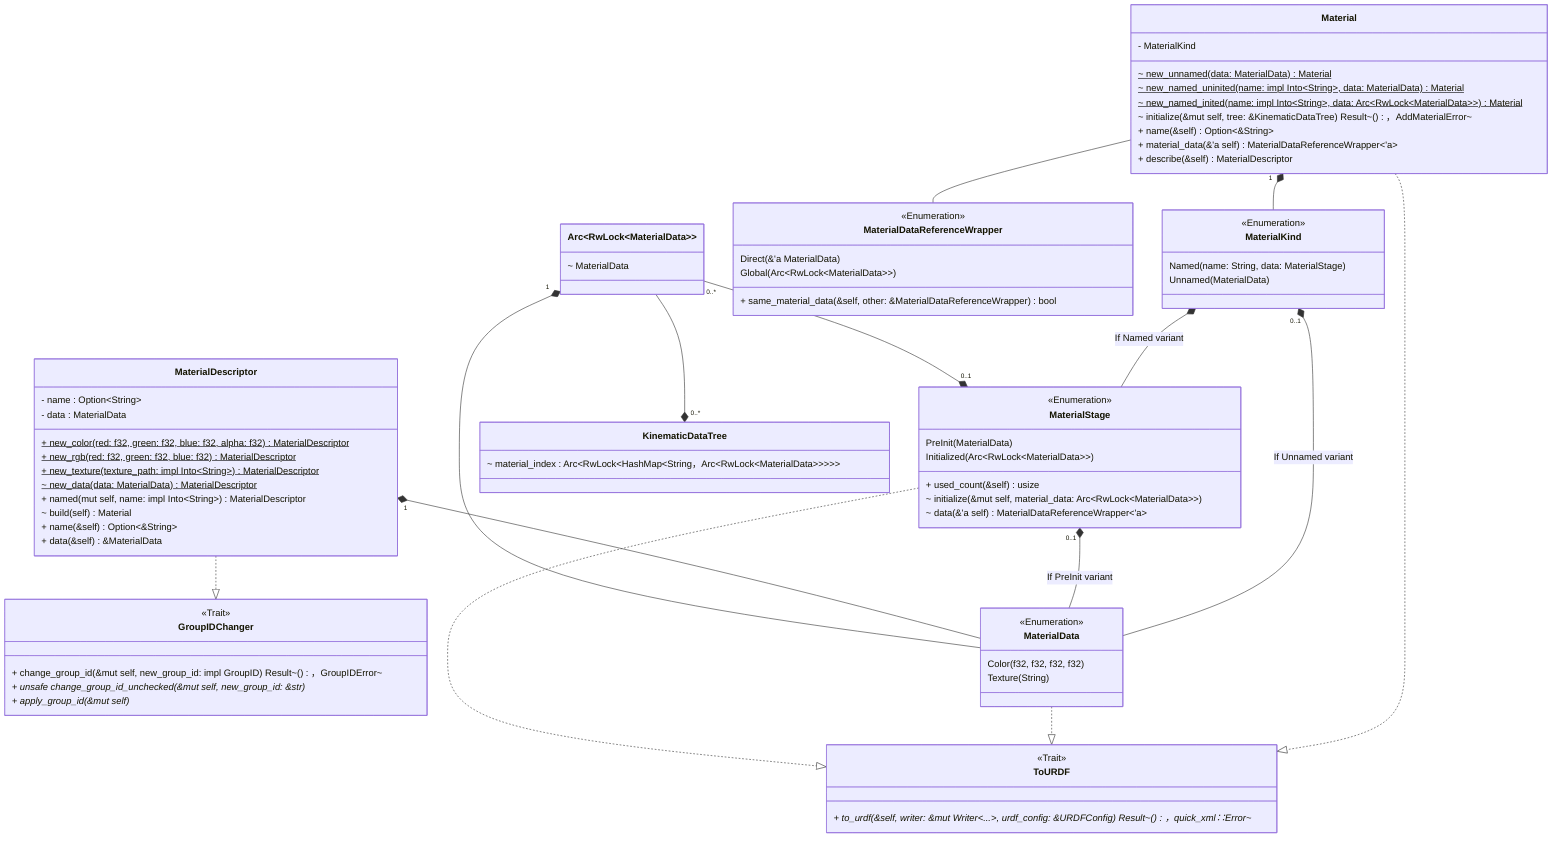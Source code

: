 classDiagram
class ToURDF{
    <<Trait>>
    + to_urdf(&self, writer: &mut Writer~...~, urdf_config: &URDFConfig) Result~()，quick_xml∷Error~*
}
class GroupIDChanger {
    <<Trait>>
    + change_group_id(&mut self, new_group_id: impl GroupID) Result~()，GroupIDError~
    + unsafe change_group_id_unchecked(&mut self, new_group_id: &str)*
    + apply_group_id(&mut self)*
}

class Material{
    - MaterialKind

	~ new_unnamed(data: MaterialData) Material$
	~ new_named_uninited(name: impl Into~String~, data: MaterialData) Material$
	~ new_named_inited(name: impl Into~String~, data: Arc~RwLock~MaterialData~~) Material$

	~ initialize(&mut self, tree: &KinematicDataTree) Result~()，AddMaterialError~
    
    + name(&self) Option~&String~
    + material_data(&'a self) MaterialDataReferenceWrapper~'a~
    + describe(&self) MaterialDescriptor
}

Material ..|> ToURDF
Material "1" *-- MaterialKind
Material -- MaterialDataReferenceWrapper

class MaterialKind {
    <<Enumeration>>
    Named#40;name: String, data: MaterialStage#41;
    Unnamed#40;MaterialData#41;
}

MaterialKind "0..1" *-- MaterialData: If Unnamed variant
MaterialKind "0..1" *-- MaterialStage: If Named variant
	
class MaterialData {
    <<Enumeration>>
    Color#40;f32, f32, f32, f32#41;
    Texture#40;String#41;
}

MaterialData ..|> ToURDF
	
class MaterialStage{
    <<Enumeration>>
    PreInit#40;MaterialData#41;
    Initialized#40;Arc~RwLock~MaterialData~~#41;

    + used_count(&self) usize
    ~ initialize(&mut self, material_data: Arc~RwLock~MaterialData~~)
    ~ data(&'a self) MaterialDataReferenceWrapper~'a~
}

MaterialStage "0..1" *-- MaterialData : If PreInit variant 
MaterialStage ..|> ToURDF

class MaterialDataReferenceWrapper~'a~{
    <<Enumeration>>
    Direct#40;&'a MaterialData#41;
    Global#40;Arc~RwLock~MaterialData~~#41;

    + same_material_data(&self, other: &MaterialDataReferenceWrapper) bool
}

class MaterialDescriptor{
    %% TODO: Maybe FLIP TYPES
    - name : Option~String~
    - data : MaterialData

    + new_color(red: f32, green: f32, blue: f32, alpha: f32) MaterialDescriptor$
    + new_rgb(red: f32, green: f32, blue: f32) MaterialDescriptor$
    + new_texture(texture_path: impl Into~String~) MaterialDescriptor$
    ~ new_data(data: MaterialData) MaterialDescriptor$
    + named(mut self, name: impl Into~String~) MaterialDescriptor
    ~ build(self) Material

    + name(&self) Option~&String~
    + data(&self) &MaterialData
}

MaterialDescriptor "1" *-- MaterialData
MaterialDescriptor ..|> GroupIDChanger
%% MaterialDescriptor -->

class KinematicDataTree {
    ~ material_index : Arc~RwLock~HashMap~String，Arc~RwLock~MaterialData~~~~~
}

class ArcLockMaterialData["Arc&lt;RwLock&lt;MaterialData&gt;&gt;"] {
    ~ MaterialData
}

ArcLockMaterialData --* "0..*" KinematicDataTree
ArcLockMaterialData "1" *-- MaterialData
ArcLockMaterialData "0..*" --* "0..1" MaterialStage